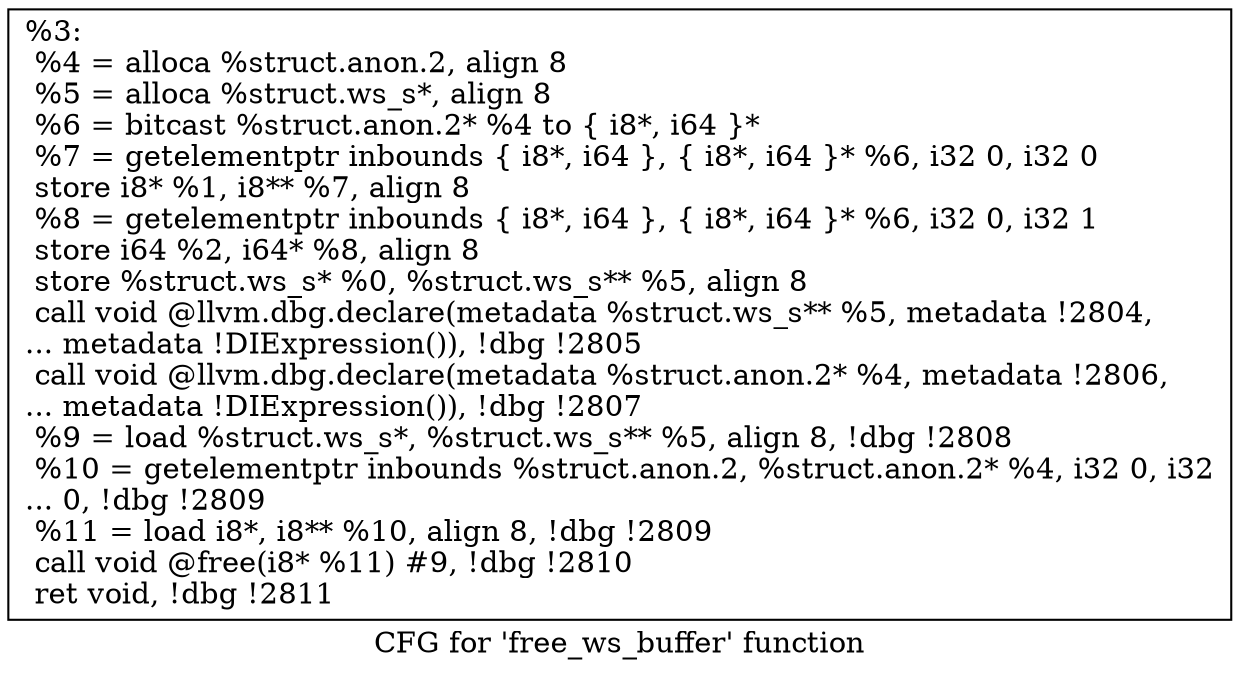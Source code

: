digraph "CFG for 'free_ws_buffer' function" {
	label="CFG for 'free_ws_buffer' function";

	Node0x556852573cd0 [shape=record,label="{%3:\l  %4 = alloca %struct.anon.2, align 8\l  %5 = alloca %struct.ws_s*, align 8\l  %6 = bitcast %struct.anon.2* %4 to \{ i8*, i64 \}*\l  %7 = getelementptr inbounds \{ i8*, i64 \}, \{ i8*, i64 \}* %6, i32 0, i32 0\l  store i8* %1, i8** %7, align 8\l  %8 = getelementptr inbounds \{ i8*, i64 \}, \{ i8*, i64 \}* %6, i32 0, i32 1\l  store i64 %2, i64* %8, align 8\l  store %struct.ws_s* %0, %struct.ws_s** %5, align 8\l  call void @llvm.dbg.declare(metadata %struct.ws_s** %5, metadata !2804,\l... metadata !DIExpression()), !dbg !2805\l  call void @llvm.dbg.declare(metadata %struct.anon.2* %4, metadata !2806,\l... metadata !DIExpression()), !dbg !2807\l  %9 = load %struct.ws_s*, %struct.ws_s** %5, align 8, !dbg !2808\l  %10 = getelementptr inbounds %struct.anon.2, %struct.anon.2* %4, i32 0, i32\l... 0, !dbg !2809\l  %11 = load i8*, i8** %10, align 8, !dbg !2809\l  call void @free(i8* %11) #9, !dbg !2810\l  ret void, !dbg !2811\l}"];
}
